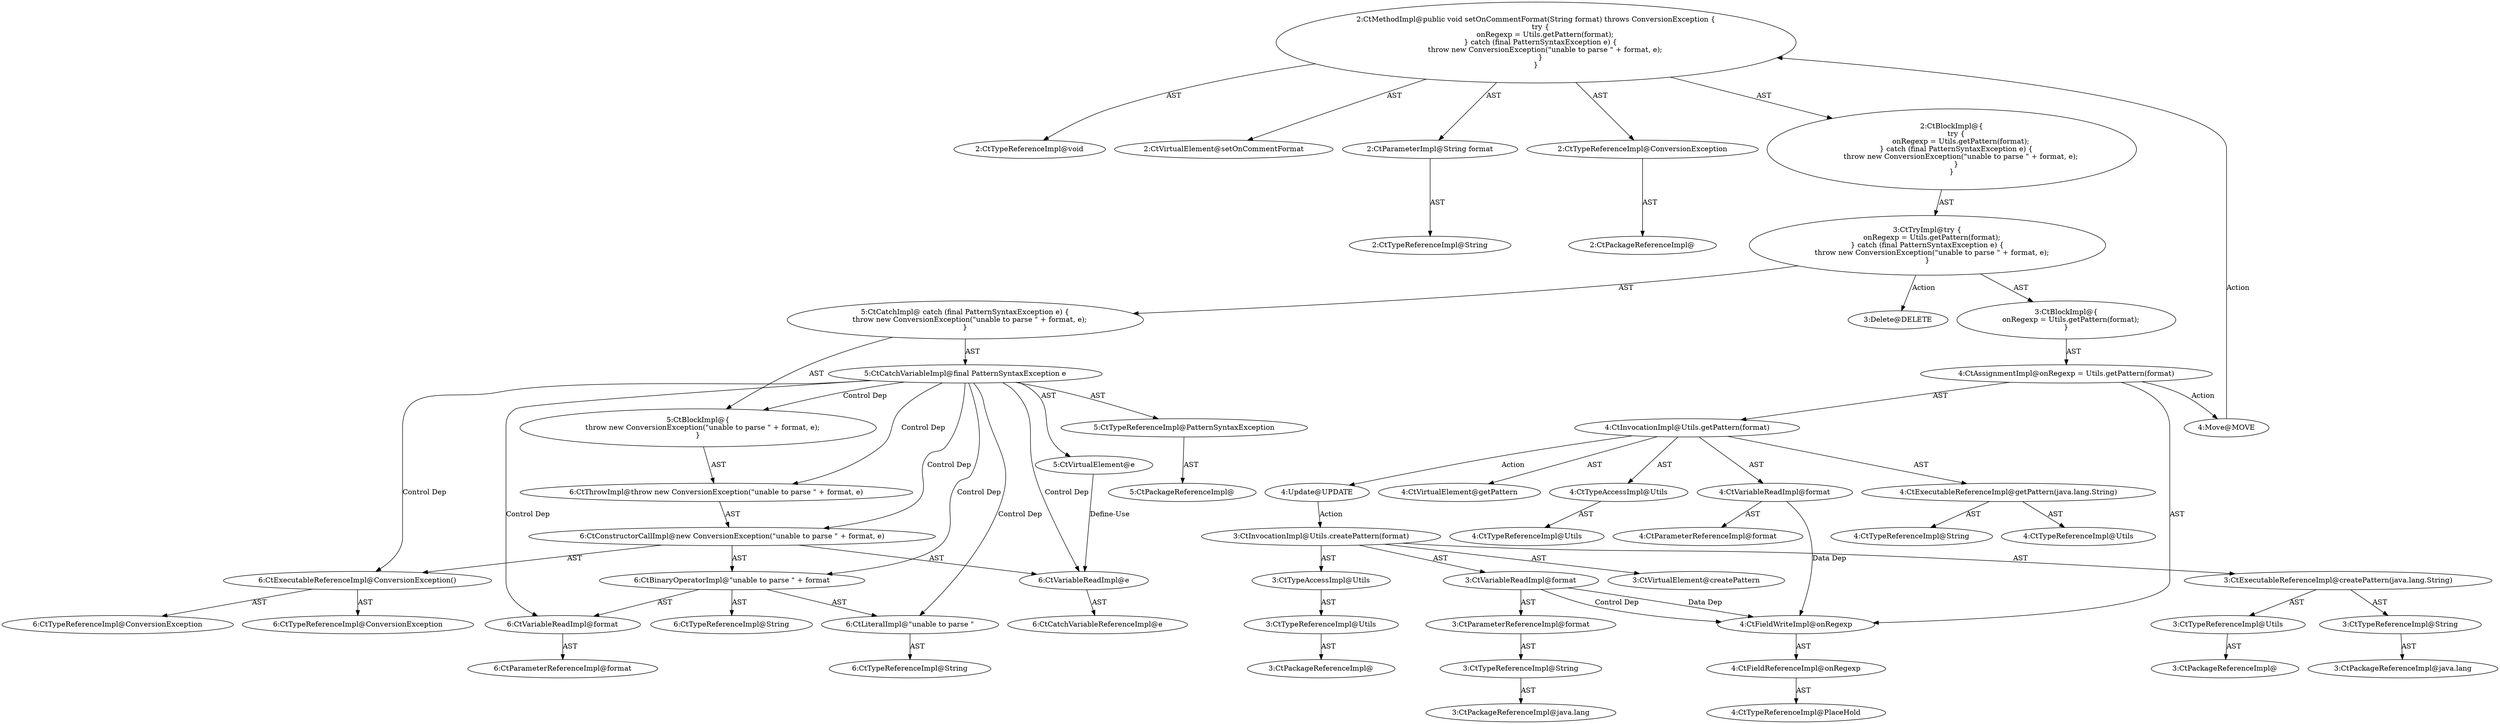 digraph "setOnCommentFormat#?,String" {
0 [label="2:CtTypeReferenceImpl@void" shape=ellipse]
1 [label="2:CtVirtualElement@setOnCommentFormat" shape=ellipse]
2 [label="2:CtParameterImpl@String format" shape=ellipse]
3 [label="2:CtTypeReferenceImpl@String" shape=ellipse]
4 [label="2:CtTypeReferenceImpl@ConversionException" shape=ellipse]
5 [label="2:CtPackageReferenceImpl@" shape=ellipse]
6 [label="4:CtFieldReferenceImpl@onRegexp" shape=ellipse]
7 [label="4:CtTypeReferenceImpl@PlaceHold" shape=ellipse]
8 [label="4:CtFieldWriteImpl@onRegexp" shape=ellipse]
9 [label="4:CtExecutableReferenceImpl@getPattern(java.lang.String)" shape=ellipse]
10 [label="4:CtTypeReferenceImpl@Utils" shape=ellipse]
11 [label="4:CtTypeReferenceImpl@String" shape=ellipse]
12 [label="4:CtVirtualElement@getPattern" shape=ellipse]
13 [label="4:CtTypeAccessImpl@Utils" shape=ellipse]
14 [label="4:CtTypeReferenceImpl@Utils" shape=ellipse]
15 [label="4:CtVariableReadImpl@format" shape=ellipse]
16 [label="4:CtParameterReferenceImpl@format" shape=ellipse]
17 [label="4:CtInvocationImpl@Utils.getPattern(format)" shape=ellipse]
18 [label="4:CtAssignmentImpl@onRegexp = Utils.getPattern(format)" shape=ellipse]
19 [label="3:CtBlockImpl@\{
    onRegexp = Utils.getPattern(format);
\}" shape=ellipse]
20 [label="5:CtVirtualElement@e" shape=ellipse]
21 [label="5:CtTypeReferenceImpl@PatternSyntaxException" shape=ellipse]
22 [label="5:CtPackageReferenceImpl@" shape=ellipse]
23 [label="5:CtCatchVariableImpl@final PatternSyntaxException e" shape=ellipse]
24 [label="6:CtExecutableReferenceImpl@ConversionException()" shape=ellipse]
25 [label="6:CtTypeReferenceImpl@ConversionException" shape=ellipse]
26 [label="6:CtTypeReferenceImpl@ConversionException" shape=ellipse]
27 [label="6:CtLiteralImpl@\"unable to parse \"" shape=ellipse]
28 [label="6:CtTypeReferenceImpl@String" shape=ellipse]
29 [label="6:CtVariableReadImpl@format" shape=ellipse]
30 [label="6:CtParameterReferenceImpl@format" shape=ellipse]
31 [label="6:CtBinaryOperatorImpl@\"unable to parse \" + format" shape=ellipse]
32 [label="6:CtTypeReferenceImpl@String" shape=ellipse]
33 [label="6:CtVariableReadImpl@e" shape=ellipse]
34 [label="6:CtCatchVariableReferenceImpl@e" shape=ellipse]
35 [label="6:CtConstructorCallImpl@new ConversionException(\"unable to parse \" + format, e)" shape=ellipse]
36 [label="6:CtThrowImpl@throw new ConversionException(\"unable to parse \" + format, e)" shape=ellipse]
37 [label="5:CtBlockImpl@\{
    throw new ConversionException(\"unable to parse \" + format, e);
\}" shape=ellipse]
38 [label="5:CtCatchImpl@ catch (final PatternSyntaxException e) \{
    throw new ConversionException(\"unable to parse \" + format, e);
\}" shape=ellipse]
39 [label="3:CtTryImpl@try \{
    onRegexp = Utils.getPattern(format);
\} catch (final PatternSyntaxException e) \{
    throw new ConversionException(\"unable to parse \" + format, e);
\}" shape=ellipse]
40 [label="2:CtBlockImpl@\{
    try \{
        onRegexp = Utils.getPattern(format);
    \} catch (final PatternSyntaxException e) \{
        throw new ConversionException(\"unable to parse \" + format, e);
    \}
\}" shape=ellipse]
41 [label="2:CtMethodImpl@public void setOnCommentFormat(String format) throws ConversionException \{
    try \{
        onRegexp = Utils.getPattern(format);
    \} catch (final PatternSyntaxException e) \{
        throw new ConversionException(\"unable to parse \" + format, e);
    \}
\}" shape=ellipse]
42 [label="4:Update@UPDATE" shape=ellipse]
43 [label="3:CtPackageReferenceImpl@" shape=ellipse]
44 [label="3:CtTypeReferenceImpl@Utils" shape=ellipse]
45 [label="3:CtTypeAccessImpl@Utils" shape=ellipse]
46 [label="3:CtPackageReferenceImpl@" shape=ellipse]
47 [label="3:CtTypeReferenceImpl@Utils" shape=ellipse]
48 [label="3:CtPackageReferenceImpl@java.lang" shape=ellipse]
49 [label="3:CtTypeReferenceImpl@String" shape=ellipse]
50 [label="3:CtExecutableReferenceImpl@createPattern(java.lang.String)" shape=ellipse]
51 [label="3:CtPackageReferenceImpl@java.lang" shape=ellipse]
52 [label="3:CtTypeReferenceImpl@String" shape=ellipse]
53 [label="3:CtParameterReferenceImpl@format" shape=ellipse]
54 [label="3:CtVariableReadImpl@format" shape=ellipse]
55 [label="3:CtInvocationImpl@Utils.createPattern(format)" shape=ellipse]
56 [label="3:CtVirtualElement@createPattern" shape=ellipse]
57 [label="3:Delete@DELETE" shape=ellipse]
58 [label="4:Move@MOVE" shape=ellipse]
2 -> 3 [label="AST"];
4 -> 5 [label="AST"];
6 -> 7 [label="AST"];
8 -> 6 [label="AST"];
9 -> 10 [label="AST"];
9 -> 11 [label="AST"];
13 -> 14 [label="AST"];
15 -> 16 [label="AST"];
15 -> 8 [label="Data Dep"];
17 -> 12 [label="AST"];
17 -> 13 [label="AST"];
17 -> 9 [label="AST"];
17 -> 15 [label="AST"];
17 -> 42 [label="Action"];
18 -> 8 [label="AST"];
18 -> 17 [label="AST"];
18 -> 58 [label="Action"];
19 -> 18 [label="AST"];
20 -> 33 [label="Define-Use"];
21 -> 22 [label="AST"];
23 -> 20 [label="AST"];
23 -> 21 [label="AST"];
23 -> 37 [label="Control Dep"];
23 -> 36 [label="Control Dep"];
23 -> 35 [label="Control Dep"];
23 -> 24 [label="Control Dep"];
23 -> 31 [label="Control Dep"];
23 -> 27 [label="Control Dep"];
23 -> 29 [label="Control Dep"];
23 -> 33 [label="Control Dep"];
24 -> 25 [label="AST"];
24 -> 26 [label="AST"];
27 -> 28 [label="AST"];
29 -> 30 [label="AST"];
31 -> 32 [label="AST"];
31 -> 27 [label="AST"];
31 -> 29 [label="AST"];
33 -> 34 [label="AST"];
35 -> 24 [label="AST"];
35 -> 31 [label="AST"];
35 -> 33 [label="AST"];
36 -> 35 [label="AST"];
37 -> 36 [label="AST"];
38 -> 23 [label="AST"];
38 -> 37 [label="AST"];
39 -> 19 [label="AST"];
39 -> 38 [label="AST"];
39 -> 57 [label="Action"];
40 -> 39 [label="AST"];
41 -> 1 [label="AST"];
41 -> 0 [label="AST"];
41 -> 2 [label="AST"];
41 -> 4 [label="AST"];
41 -> 40 [label="AST"];
42 -> 55 [label="Action"];
44 -> 43 [label="AST"];
45 -> 44 [label="AST"];
47 -> 46 [label="AST"];
49 -> 48 [label="AST"];
50 -> 47 [label="AST"];
50 -> 49 [label="AST"];
52 -> 51 [label="AST"];
53 -> 52 [label="AST"];
54 -> 53 [label="AST"];
54 -> 8 [label="Data Dep"];
54 -> 8 [label="Control Dep"];
55 -> 56 [label="AST"];
55 -> 45 [label="AST"];
55 -> 50 [label="AST"];
55 -> 54 [label="AST"];
58 -> 41 [label="Action"];
}